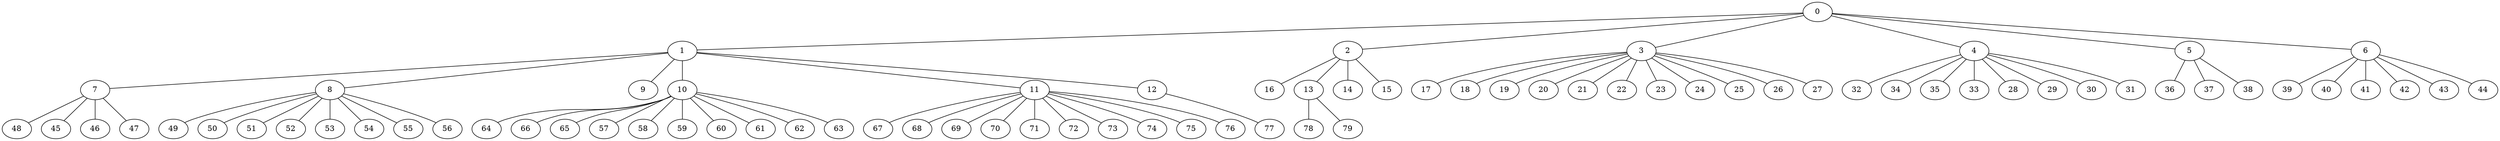 
graph graphname {
    0 -- 1
0 -- 2
0 -- 3
0 -- 4
0 -- 5
0 -- 6
1 -- 7
1 -- 8
1 -- 9
1 -- 10
1 -- 11
1 -- 12
2 -- 16
2 -- 13
2 -- 14
2 -- 15
3 -- 17
3 -- 18
3 -- 19
3 -- 20
3 -- 21
3 -- 22
3 -- 23
3 -- 24
3 -- 25
3 -- 26
3 -- 27
4 -- 32
4 -- 34
4 -- 35
4 -- 33
4 -- 28
4 -- 29
4 -- 30
4 -- 31
5 -- 36
5 -- 37
5 -- 38
6 -- 39
6 -- 40
6 -- 41
6 -- 42
6 -- 43
6 -- 44
7 -- 48
7 -- 45
7 -- 46
7 -- 47
8 -- 49
8 -- 50
8 -- 51
8 -- 52
8 -- 53
8 -- 54
8 -- 55
8 -- 56
10 -- 64
10 -- 66
10 -- 65
10 -- 57
10 -- 58
10 -- 59
10 -- 60
10 -- 61
10 -- 62
10 -- 63
11 -- 67
11 -- 68
11 -- 69
11 -- 70
11 -- 71
11 -- 72
11 -- 73
11 -- 74
11 -- 75
11 -- 76
12 -- 77
13 -- 78
13 -- 79

}
